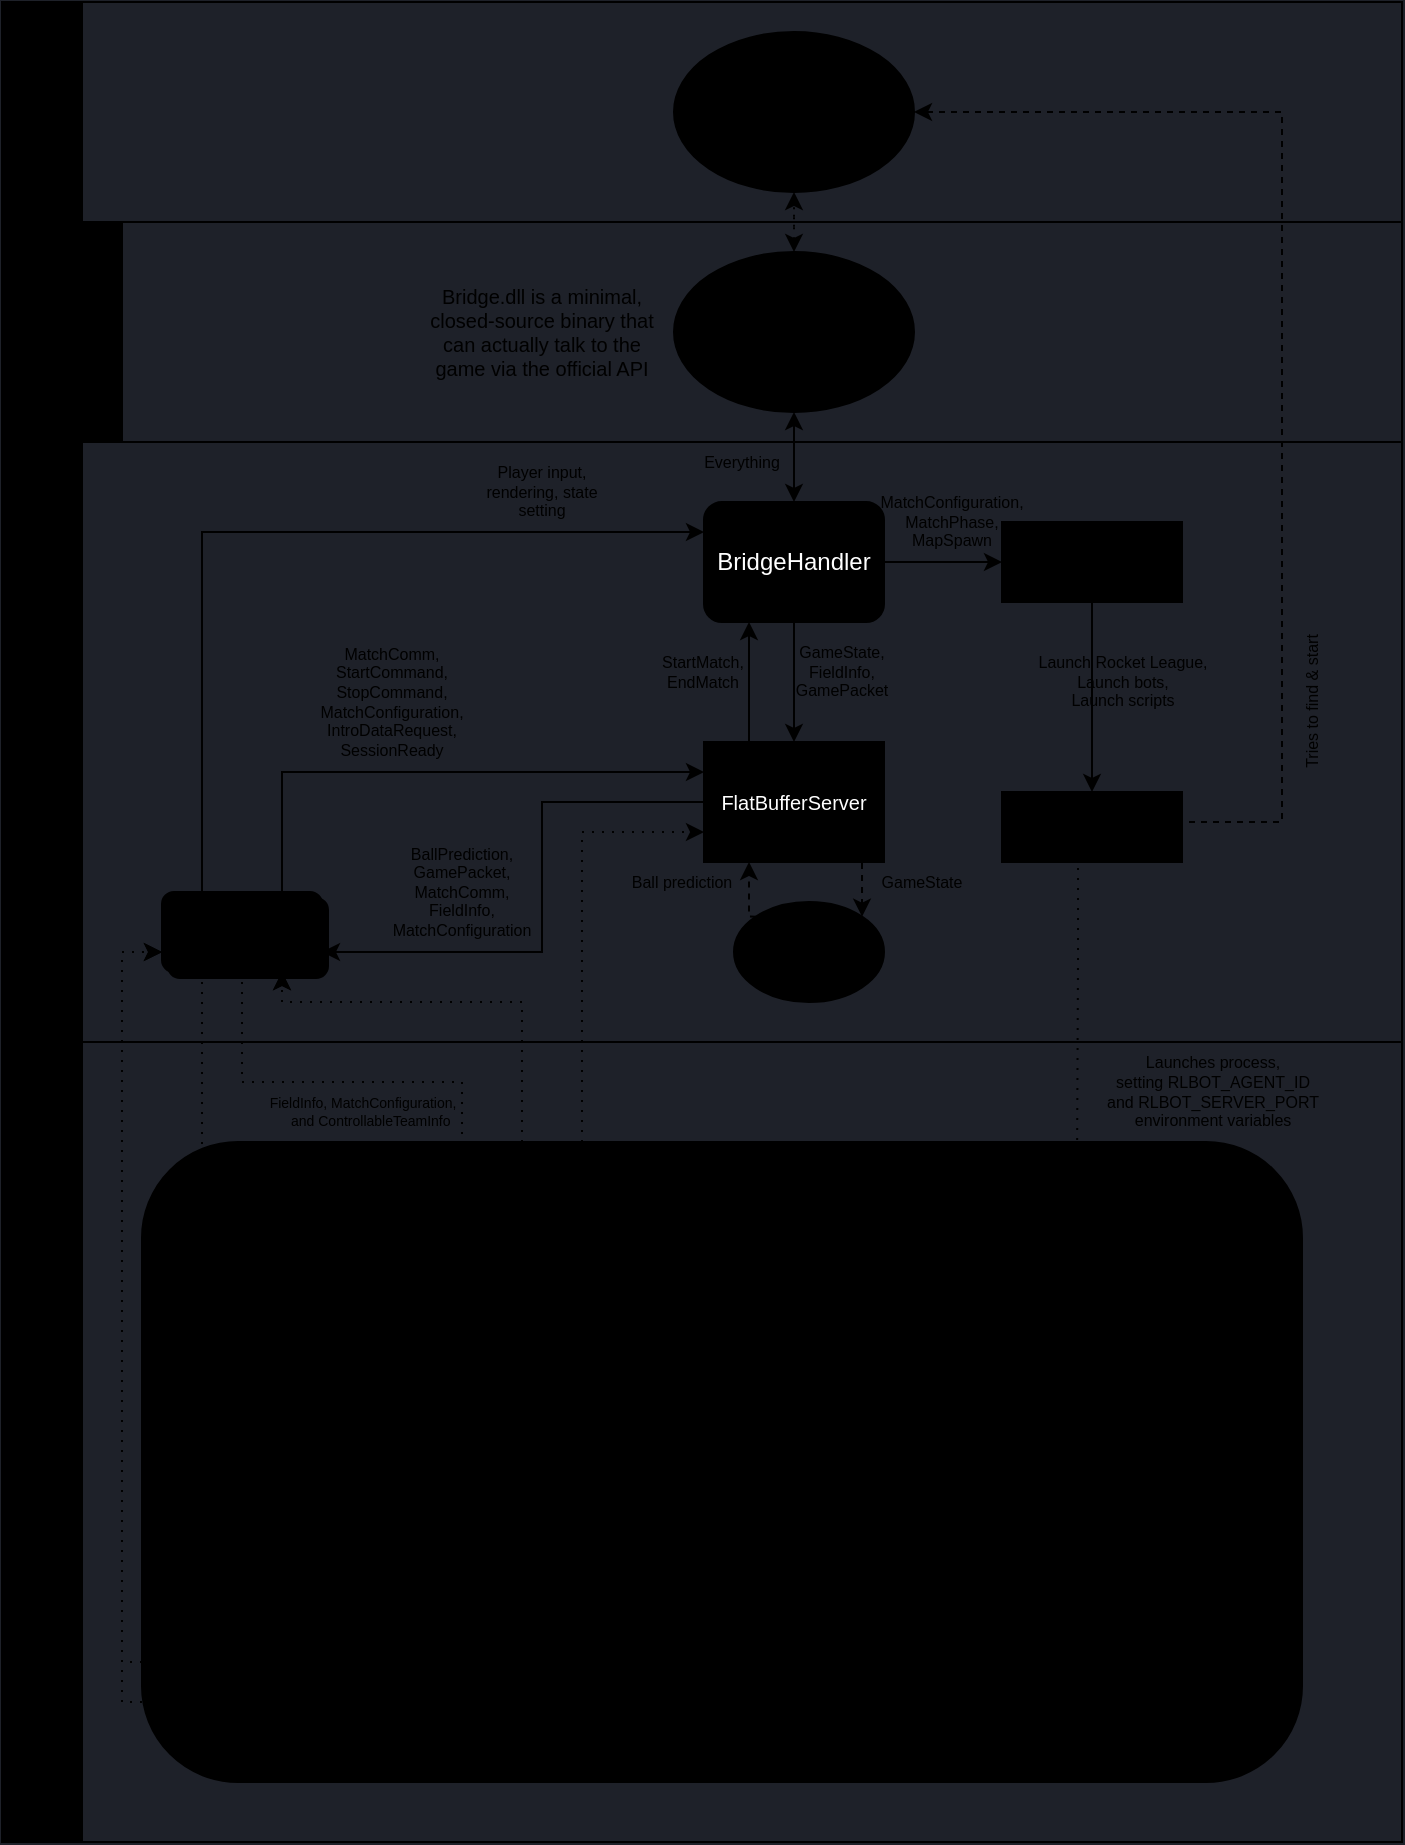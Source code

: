 <mxfile version="21.4.0" type="device">
  <diagram id="prtHgNgQTEPvFCAcTncT" name="Page-1">
    <mxGraphModel dx="1195" dy="628" grid="1" gridSize="10" guides="1" tooltips="1" connect="1" arrows="1" fold="1" page="1" pageScale="1" pageWidth="827" pageHeight="1169" background="#1E2129" math="0" shadow="0">
      <root>
        <mxCell id="0" />
        <mxCell id="1" parent="0" />
        <mxCell id="dNxyNK7c78bLwvsdeMH5-19" value="RLBot Architecture" style="swimlane;html=1;childLayout=stackLayout;resizeParent=1;resizeParentMax=0;horizontal=0;startSize=20;horizontalStack=0;shadow=0;glass=0;rounded=0;expand=1;labelBackgroundColor=none;fillColor=#000000;" parent="1" vertex="1">
          <mxGeometry x="80" y="80" width="700" height="920" as="geometry">
            <mxRectangle x="80" y="80" width="40" height="140" as="alternateBounds" />
          </mxGeometry>
        </mxCell>
        <mxCell id="CLRGthuXeoBNAiUQC_Zy-3" value="Rocket League" style="swimlane;html=1;startSize=20;horizontal=0;fillColor=#000000;" parent="dNxyNK7c78bLwvsdeMH5-19" vertex="1">
          <mxGeometry x="20" width="680" height="110" as="geometry" />
        </mxCell>
        <mxCell id="CLRGthuXeoBNAiUQC_Zy-4" value="Game" style="ellipse;whiteSpace=wrap;html=1;fillColor=#000000;" parent="CLRGthuXeoBNAiUQC_Zy-3" vertex="1">
          <mxGeometry x="316" y="15" width="120" height="80" as="geometry" />
        </mxCell>
        <mxCell id="dNxyNK7c78bLwvsdeMH5-20" value="RLBotServer" style="swimlane;html=1;startSize=20;horizontal=0;fillColor=#000000;" parent="dNxyNK7c78bLwvsdeMH5-19" vertex="1">
          <mxGeometry x="20" y="110" width="680" height="410" as="geometry" />
        </mxCell>
        <mxCell id="CLRGthuXeoBNAiUQC_Zy-10" value="&lt;font style=&quot;font-size: 8px;&quot;&gt;Everything&lt;/font&gt;" style="text;html=1;align=center;verticalAlign=middle;whiteSpace=wrap;rounded=0;fontSize=8;" parent="dNxyNK7c78bLwvsdeMH5-20" vertex="1">
          <mxGeometry x="320" y="105" width="60" height="30" as="geometry" />
        </mxCell>
        <mxCell id="CLRGthuXeoBNAiUQC_Zy-16" value="&lt;font style=&quot;font-size: 10px;&quot;&gt;rl_ball_sym&lt;/font&gt;" style="ellipse;whiteSpace=wrap;html=1;fillColor=#000000;" parent="dNxyNK7c78bLwvsdeMH5-20" vertex="1">
          <mxGeometry x="346" y="340" width="75" height="50" as="geometry" />
        </mxCell>
        <mxCell id="CLRGthuXeoBNAiUQC_Zy-18" value="GameState" style="text;html=1;align=center;verticalAlign=middle;whiteSpace=wrap;rounded=0;fontSize=8;" parent="dNxyNK7c78bLwvsdeMH5-20" vertex="1">
          <mxGeometry x="410" y="320" width="60" height="20" as="geometry" />
        </mxCell>
        <mxCell id="dNxyNK7c78bLwvsdeMH5-35" style="edgeStyle=orthogonalEdgeStyle;rounded=0;orthogonalLoop=1;jettySize=auto;html=1;endArrow=classic;endFill=1;" parent="dNxyNK7c78bLwvsdeMH5-20" edge="1">
          <mxGeometry relative="1" as="geometry">
            <mxPoint x="106" y="210" as="sourcePoint" />
            <mxPoint x="106" y="210" as="targetPoint" />
          </mxGeometry>
        </mxCell>
        <mxCell id="CLRGthuXeoBNAiUQC_Zy-11" style="edgeStyle=orthogonalEdgeStyle;rounded=0;orthogonalLoop=1;jettySize=auto;html=1;exitX=0.5;exitY=1;exitDx=0;exitDy=0;entryX=0.5;entryY=0;entryDx=0;entryDy=0;" parent="dNxyNK7c78bLwvsdeMH5-20" source="dNxyNK7c78bLwvsdeMH5-30" target="CLRGthuXeoBNAiUQC_Zy-9" edge="1">
          <mxGeometry relative="1" as="geometry" />
        </mxCell>
        <mxCell id="dNxyNK7c78bLwvsdeMH5-30" value="BridgeHandler" style="rounded=1;whiteSpace=wrap;html=1;fontFamily=Helvetica;fontSize=12;fontColor=#FFFFFF;align=center;fillColor=#000000;" parent="dNxyNK7c78bLwvsdeMH5-20" vertex="1">
          <mxGeometry x="331" y="140" width="90" height="60" as="geometry" />
        </mxCell>
        <mxCell id="CLRGthuXeoBNAiUQC_Zy-17" style="edgeStyle=orthogonalEdgeStyle;rounded=0;orthogonalLoop=1;jettySize=auto;html=1;exitX=0.75;exitY=1;exitDx=0;exitDy=0;entryX=1;entryY=0;entryDx=0;entryDy=0;dashed=1;" parent="dNxyNK7c78bLwvsdeMH5-20" source="CLRGthuXeoBNAiUQC_Zy-9" target="CLRGthuXeoBNAiUQC_Zy-16" edge="1">
          <mxGeometry relative="1" as="geometry">
            <mxPoint x="422.517" y="342.322" as="targetPoint" />
          </mxGeometry>
        </mxCell>
        <mxCell id="CLRGthuXeoBNAiUQC_Zy-27" style="edgeStyle=orthogonalEdgeStyle;rounded=0;orthogonalLoop=1;jettySize=auto;html=1;exitX=0;exitY=0.5;exitDx=0;exitDy=0;entryX=1;entryY=0.75;entryDx=0;entryDy=0;" parent="dNxyNK7c78bLwvsdeMH5-20" source="CLRGthuXeoBNAiUQC_Zy-9" target="CLRGthuXeoBNAiUQC_Zy-22" edge="1">
          <mxGeometry relative="1" as="geometry">
            <Array as="points">
              <mxPoint x="250" y="290" />
              <mxPoint x="250" y="365" />
            </Array>
          </mxGeometry>
        </mxCell>
        <mxCell id="CLRGthuXeoBNAiUQC_Zy-38" style="edgeStyle=orthogonalEdgeStyle;rounded=0;orthogonalLoop=1;jettySize=auto;html=1;exitX=1;exitY=0.5;exitDx=0;exitDy=0;entryX=0;entryY=0.5;entryDx=0;entryDy=0;" parent="dNxyNK7c78bLwvsdeMH5-20" source="dNxyNK7c78bLwvsdeMH5-30" target="CLRGthuXeoBNAiUQC_Zy-37" edge="1">
          <mxGeometry relative="1" as="geometry" />
        </mxCell>
        <mxCell id="CLRGthuXeoBNAiUQC_Zy-54" style="edgeStyle=orthogonalEdgeStyle;rounded=0;orthogonalLoop=1;jettySize=auto;html=1;exitX=0.25;exitY=0;exitDx=0;exitDy=0;entryX=0.25;entryY=1;entryDx=0;entryDy=0;" parent="dNxyNK7c78bLwvsdeMH5-20" source="CLRGthuXeoBNAiUQC_Zy-9" target="dNxyNK7c78bLwvsdeMH5-30" edge="1">
          <mxGeometry relative="1" as="geometry" />
        </mxCell>
        <mxCell id="CLRGthuXeoBNAiUQC_Zy-9" value="&lt;div style=&quot;font-size: 10px;&quot;&gt;FlatBufferServer&lt;/div&gt;" style="rounded=0;whiteSpace=wrap;html=1;fontFamily=Helvetica;fontSize=10;fontColor=#FFFFFF;align=center;fillColor=#000000;" parent="dNxyNK7c78bLwvsdeMH5-20" vertex="1">
          <mxGeometry x="331" y="260" width="90" height="60" as="geometry" />
        </mxCell>
        <mxCell id="CLRGthuXeoBNAiUQC_Zy-12" value="&lt;div&gt;GameState,&lt;/div&gt;&lt;div&gt;FieldInfo,&lt;/div&gt;&lt;div&gt;GamePacket&lt;/div&gt;" style="text;html=1;align=center;verticalAlign=middle;whiteSpace=wrap;rounded=0;fontSize=8;" parent="dNxyNK7c78bLwvsdeMH5-20" vertex="1">
          <mxGeometry x="370" y="210" width="60" height="30" as="geometry" />
        </mxCell>
        <mxCell id="CLRGthuXeoBNAiUQC_Zy-19" style="edgeStyle=orthogonalEdgeStyle;rounded=0;orthogonalLoop=1;jettySize=auto;html=1;exitX=0;exitY=0;exitDx=0;exitDy=0;entryX=0.25;entryY=1;entryDx=0;entryDy=0;dashed=1;" parent="dNxyNK7c78bLwvsdeMH5-20" source="CLRGthuXeoBNAiUQC_Zy-16" target="CLRGthuXeoBNAiUQC_Zy-9" edge="1">
          <mxGeometry relative="1" as="geometry">
            <mxPoint x="369.483" y="342.322" as="sourcePoint" />
          </mxGeometry>
        </mxCell>
        <mxCell id="CLRGthuXeoBNAiUQC_Zy-20" value="Ball prediction" style="text;html=1;align=center;verticalAlign=middle;whiteSpace=wrap;rounded=0;fontSize=8;" parent="dNxyNK7c78bLwvsdeMH5-20" vertex="1">
          <mxGeometry x="290" y="320" width="60" height="20" as="geometry" />
        </mxCell>
        <mxCell id="CLRGthuXeoBNAiUQC_Zy-21" value="" style="rounded=1;whiteSpace=wrap;html=1;fontSize=8;fillColor=#000000;" parent="dNxyNK7c78bLwvsdeMH5-20" vertex="1">
          <mxGeometry x="63" y="338" width="80" height="40" as="geometry" />
        </mxCell>
        <mxCell id="CLRGthuXeoBNAiUQC_Zy-31" style="edgeStyle=orthogonalEdgeStyle;rounded=0;orthogonalLoop=1;jettySize=auto;html=1;exitX=0.25;exitY=0;exitDx=0;exitDy=0;entryX=0;entryY=0.25;entryDx=0;entryDy=0;" parent="dNxyNK7c78bLwvsdeMH5-20" source="CLRGthuXeoBNAiUQC_Zy-22" target="dNxyNK7c78bLwvsdeMH5-30" edge="1">
          <mxGeometry relative="1" as="geometry">
            <Array as="points">
              <mxPoint x="80" y="155" />
            </Array>
          </mxGeometry>
        </mxCell>
        <mxCell id="CLRGthuXeoBNAiUQC_Zy-33" style="edgeStyle=orthogonalEdgeStyle;rounded=0;orthogonalLoop=1;jettySize=auto;html=1;exitX=0.75;exitY=0;exitDx=0;exitDy=0;entryX=0;entryY=0.25;entryDx=0;entryDy=0;" parent="dNxyNK7c78bLwvsdeMH5-20" source="CLRGthuXeoBNAiUQC_Zy-22" target="CLRGthuXeoBNAiUQC_Zy-9" edge="1">
          <mxGeometry relative="1" as="geometry">
            <mxPoint x="310" y="260" as="targetPoint" />
          </mxGeometry>
        </mxCell>
        <mxCell id="CLRGthuXeoBNAiUQC_Zy-22" value="FlatBufferSession" style="rounded=1;whiteSpace=wrap;html=1;fontSize=8;fillColor=#000000;" parent="dNxyNK7c78bLwvsdeMH5-20" vertex="1">
          <mxGeometry x="60" y="335" width="80" height="40" as="geometry" />
        </mxCell>
        <mxCell id="CLRGthuXeoBNAiUQC_Zy-29" value="&lt;div&gt;BallPrediction, GamePacket,&lt;/div&gt;&lt;div&gt;MatchComm,&lt;/div&gt;&lt;div&gt;FieldInfo,&lt;/div&gt;&lt;div&gt;MatchConfiguration&lt;/div&gt;" style="text;html=1;align=center;verticalAlign=middle;whiteSpace=wrap;rounded=0;fontSize=8;" parent="dNxyNK7c78bLwvsdeMH5-20" vertex="1">
          <mxGeometry x="180" y="310" width="60" height="50" as="geometry" />
        </mxCell>
        <mxCell id="CLRGthuXeoBNAiUQC_Zy-32" value="&lt;div&gt;Player input,&lt;/div&gt;&lt;div&gt;rendering, state setting&lt;br&gt;&lt;/div&gt;" style="text;html=1;align=center;verticalAlign=middle;whiteSpace=wrap;rounded=0;fontSize=8;" parent="dNxyNK7c78bLwvsdeMH5-20" vertex="1">
          <mxGeometry x="220" y="120" width="60" height="30" as="geometry" />
        </mxCell>
        <mxCell id="jAbWXB7Tp562FeIo0RyR-3" style="edgeStyle=orthogonalEdgeStyle;rounded=0;orthogonalLoop=1;jettySize=auto;html=1;exitX=0.5;exitY=1;exitDx=0;exitDy=0;entryX=0.5;entryY=0;entryDx=0;entryDy=0;" parent="dNxyNK7c78bLwvsdeMH5-20" source="CLRGthuXeoBNAiUQC_Zy-37" target="CLRGthuXeoBNAiUQC_Zy-48" edge="1">
          <mxGeometry relative="1" as="geometry">
            <Array as="points">
              <mxPoint x="525" y="220" />
              <mxPoint x="525" y="220" />
            </Array>
          </mxGeometry>
        </mxCell>
        <mxCell id="CLRGthuXeoBNAiUQC_Zy-37" value="&lt;font size=&quot;1&quot;&gt;MatchStarter&lt;/font&gt;" style="rounded=0;whiteSpace=wrap;html=1;fillColor=#000000;" parent="dNxyNK7c78bLwvsdeMH5-20" vertex="1">
          <mxGeometry x="480" y="150" width="90" height="40" as="geometry" />
        </mxCell>
        <mxCell id="CLRGthuXeoBNAiUQC_Zy-39" value="&lt;div style=&quot;font-size: 8px;&quot;&gt;MatchConfiguration,&lt;/div&gt;&lt;div style=&quot;font-size: 8px;&quot;&gt;MatchPhase,&lt;/div&gt;&lt;div style=&quot;font-size: 8px;&quot;&gt;MapSpawn&lt;br style=&quot;font-size: 8px;&quot;&gt;&lt;/div&gt;" style="text;html=1;align=center;verticalAlign=middle;whiteSpace=wrap;rounded=0;fontSize=8;" parent="dNxyNK7c78bLwvsdeMH5-20" vertex="1">
          <mxGeometry x="425" y="135" width="60" height="30" as="geometry" />
        </mxCell>
        <mxCell id="CLRGthuXeoBNAiUQC_Zy-48" value="&lt;font size=&quot;1&quot;&gt;LaunchManager&lt;/font&gt;" style="rounded=0;whiteSpace=wrap;html=1;fillColor=#000000;" parent="dNxyNK7c78bLwvsdeMH5-20" vertex="1">
          <mxGeometry x="480" y="285" width="90" height="35" as="geometry" />
        </mxCell>
        <mxCell id="CLRGthuXeoBNAiUQC_Zy-50" value="&lt;div style=&quot;font-size: 8px;&quot;&gt;&lt;font style=&quot;font-size: 8px;&quot;&gt;Launch Rocket League,&lt;/font&gt;&lt;/div&gt;&lt;div style=&quot;font-size: 8px;&quot;&gt;&lt;font style=&quot;font-size: 8px;&quot;&gt;Launch bots,&lt;/font&gt;&lt;/div&gt;&lt;div style=&quot;font-size: 8px;&quot;&gt;&lt;font style=&quot;font-size: 8px;&quot;&gt;Launch scripts&lt;br style=&quot;font-size: 8px;&quot;&gt;&lt;/font&gt;&lt;/div&gt;" style="text;html=1;align=center;verticalAlign=middle;resizable=0;points=[];autosize=1;strokeColor=none;fillColor=none;fontSize=8;" parent="dNxyNK7c78bLwvsdeMH5-20" vertex="1">
          <mxGeometry x="485" y="210" width="110" height="40" as="geometry" />
        </mxCell>
        <mxCell id="CLRGthuXeoBNAiUQC_Zy-53" value="Tries to find &amp;amp; start" style="text;html=1;align=center;verticalAlign=middle;resizable=0;points=[];autosize=1;strokeColor=none;fillColor=none;fontSize=8;rotation=270;" parent="dNxyNK7c78bLwvsdeMH5-20" vertex="1">
          <mxGeometry x="590" y="230" width="90" height="20" as="geometry" />
        </mxCell>
        <mxCell id="CLRGthuXeoBNAiUQC_Zy-55" value="StartMatch,&lt;br&gt;EndMatch" style="text;html=1;align=center;verticalAlign=middle;resizable=0;points=[];autosize=1;strokeColor=none;fillColor=none;fontSize=8;" parent="dNxyNK7c78bLwvsdeMH5-20" vertex="1">
          <mxGeometry x="300" y="210" width="60" height="30" as="geometry" />
        </mxCell>
        <mxCell id="CLRGthuXeoBNAiUQC_Zy-35" value="&lt;div style=&quot;font-size: 8px;&quot;&gt;&lt;font style=&quot;font-size: 8px;&quot;&gt;MatchComm,&lt;/font&gt;&lt;/div&gt;&lt;div style=&quot;font-size: 8px;&quot;&gt;&lt;font style=&quot;font-size: 8px;&quot;&gt;StartCommand,&lt;/font&gt;&lt;/div&gt;&lt;div style=&quot;font-size: 8px;&quot;&gt;&lt;font style=&quot;font-size: 8px;&quot;&gt;StopCommand,&lt;/font&gt;&lt;/div&gt;&lt;div style=&quot;font-size: 8px;&quot;&gt;&lt;font style=&quot;font-size: 8px;&quot;&gt;MatchConfiguration,&lt;/font&gt;&lt;/div&gt;&lt;div style=&quot;font-size: 8px;&quot;&gt;&lt;font style=&quot;font-size: 8px;&quot;&gt;IntroDataRequest,&lt;/font&gt;&lt;/div&gt;&lt;div style=&quot;font-size: 8px;&quot;&gt;&lt;font style=&quot;font-size: 8px;&quot;&gt;SessionReady&lt;br&gt;&lt;/font&gt;&lt;/div&gt;" style="text;html=1;align=center;verticalAlign=middle;whiteSpace=wrap;rounded=0;" parent="dNxyNK7c78bLwvsdeMH5-20" vertex="1">
          <mxGeometry x="140" y="210" width="70" height="60" as="geometry" />
        </mxCell>
        <mxCell id="CLRGthuXeoBNAiUQC_Zy-2" value="Bridge" style="swimlane;html=1;startSize=20;horizontal=0;fillColor=#000000;" parent="dNxyNK7c78bLwvsdeMH5-20" vertex="1">
          <mxGeometry x="20" width="660" height="110" as="geometry" />
        </mxCell>
        <mxCell id="CLRGthuXeoBNAiUQC_Zy-5" value="Bridge.dll" style="ellipse;whiteSpace=wrap;html=1;fillColor=#000000;" parent="CLRGthuXeoBNAiUQC_Zy-2" vertex="1">
          <mxGeometry x="296" y="15" width="120" height="80" as="geometry" />
        </mxCell>
        <mxCell id="CLRGthuXeoBNAiUQC_Zy-15" value="Bridge.dll is a minimal, closed-source binary that can actually talk to the game via the official API" style="text;html=1;align=center;verticalAlign=middle;whiteSpace=wrap;rounded=0;fontSize=10;" parent="CLRGthuXeoBNAiUQC_Zy-2" vertex="1">
          <mxGeometry x="170" y="17.5" width="120" height="75" as="geometry" />
        </mxCell>
        <mxCell id="CLRGthuXeoBNAiUQC_Zy-7" style="edgeStyle=orthogonalEdgeStyle;rounded=0;orthogonalLoop=1;jettySize=auto;html=1;entryX=0.5;entryY=1;entryDx=0;entryDy=0;startArrow=classic;startFill=1;" parent="dNxyNK7c78bLwvsdeMH5-20" source="dNxyNK7c78bLwvsdeMH5-30" target="CLRGthuXeoBNAiUQC_Zy-5" edge="1">
          <mxGeometry relative="1" as="geometry" />
        </mxCell>
        <mxCell id="CLRGthuXeoBNAiUQC_Zy-6" style="edgeStyle=orthogonalEdgeStyle;rounded=0;orthogonalLoop=1;jettySize=auto;html=1;entryX=0.5;entryY=1;entryDx=0;entryDy=0;startArrow=classic;startFill=1;dashed=1;dashPattern=1 4;" parent="dNxyNK7c78bLwvsdeMH5-19" source="CLRGthuXeoBNAiUQC_Zy-5" target="CLRGthuXeoBNAiUQC_Zy-4" edge="1">
          <mxGeometry relative="1" as="geometry" />
        </mxCell>
        <mxCell id="CLRGthuXeoBNAiUQC_Zy-52" style="edgeStyle=orthogonalEdgeStyle;rounded=0;orthogonalLoop=1;jettySize=auto;html=1;entryX=1;entryY=0.5;entryDx=0;entryDy=0;dashed=1;exitX=1;exitY=0.5;exitDx=0;exitDy=0;" parent="dNxyNK7c78bLwvsdeMH5-19" source="CLRGthuXeoBNAiUQC_Zy-48" target="CLRGthuXeoBNAiUQC_Zy-4" edge="1">
          <mxGeometry relative="1" as="geometry">
            <Array as="points">
              <mxPoint x="590" y="410" />
              <mxPoint x="640" y="410" />
              <mxPoint x="640" y="55" />
            </Array>
          </mxGeometry>
        </mxCell>
        <mxCell id="GUashX9AXOHHXYb3uWEm-1" value="Language intnerface" style="swimlane;html=1;startSize=20;horizontal=0;fillColor=#000000;" parent="dNxyNK7c78bLwvsdeMH5-19" vertex="1">
          <mxGeometry x="20" y="520" width="680" height="400" as="geometry">
            <mxRectangle x="20" y="120" width="430" height="30" as="alternateBounds" />
          </mxGeometry>
        </mxCell>
        <mxCell id="CLRGthuXeoBNAiUQC_Zy-56" value="" style="rounded=1;whiteSpace=wrap;html=1;fillColor=#000000;" parent="GUashX9AXOHHXYb3uWEm-1" vertex="1">
          <mxGeometry x="50" y="50" width="580" height="320" as="geometry" />
        </mxCell>
        <mxCell id="CLRGthuXeoBNAiUQC_Zy-57" value="&lt;div style=&quot;font-size: 8px;&quot;&gt;Launches process,&lt;/div&gt;&lt;div style=&quot;font-size: 8px;&quot;&gt;setting RLBOT_AGENT_ID&lt;/div&gt;&lt;div style=&quot;font-size: 8px;&quot;&gt;and RLBOT_SERVER_PORT&lt;/div&gt;&lt;div style=&quot;font-size: 8px;&quot;&gt;environment variables&lt;br style=&quot;font-size: 8px;&quot;&gt;&lt;/div&gt;" style="text;html=1;align=center;verticalAlign=middle;resizable=0;points=[];autosize=1;strokeColor=none;fillColor=none;fontSize=8;" parent="GUashX9AXOHHXYb3uWEm-1" vertex="1">
          <mxGeometry x="520" width="130" height="50" as="geometry" />
        </mxCell>
        <mxCell id="CLRGthuXeoBNAiUQC_Zy-62" value="Steps to initialize connection" style="swimlane;fontStyle=0;childLayout=stackLayout;horizontal=1;startSize=20;horizontalStack=0;resizeParent=1;resizeParentMax=0;resizeLast=0;collapsible=1;marginBottom=0;whiteSpace=wrap;html=1;fontSize=10;fillColor=#000000;" parent="GUashX9AXOHHXYb3uWEm-1" vertex="1">
          <mxGeometry x="300" y="65" width="290" height="180" as="geometry">
            <mxRectangle x="300" y="80" width="170" height="30" as="alternateBounds" />
          </mxGeometry>
        </mxCell>
        <mxCell id="CLRGthuXeoBNAiUQC_Zy-66" value="Boot" style="text;strokeColor=none;fillColor=none;align=left;verticalAlign=middle;spacingLeft=4;spacingRight=4;overflow=hidden;points=[[0,0.5],[1,0.5]];portConstraint=eastwest;rotatable=0;whiteSpace=wrap;html=1;fontSize=6;" parent="CLRGthuXeoBNAiUQC_Zy-62" vertex="1">
          <mxGeometry y="20" width="290" height="20" as="geometry" />
        </mxCell>
        <mxCell id="CLRGthuXeoBNAiUQC_Zy-63" value="&lt;div style=&quot;font-size: 6px;&quot;&gt;Connects to RLBotServer through 127.0.0.1 with the port from RLBOT_SERVER_PORT&lt;br style=&quot;font-size: 6px;&quot;&gt;&lt;/div&gt;" style="text;strokeColor=none;fillColor=none;align=left;verticalAlign=middle;spacingLeft=4;spacingRight=4;overflow=hidden;points=[[0,0.5],[1,0.5]];portConstraint=eastwest;rotatable=0;whiteSpace=wrap;html=1;fontSize=6;" parent="CLRGthuXeoBNAiUQC_Zy-62" vertex="1">
          <mxGeometry y="40" width="290" height="20" as="geometry" />
        </mxCell>
        <mxCell id="CLRGthuXeoBNAiUQC_Zy-64" value="Send ConnectionSettings, for bots &amp;amp; scripts close_after_match should be true to not become zombie processes" style="text;strokeColor=none;fillColor=none;align=left;verticalAlign=middle;spacingLeft=4;spacingRight=4;overflow=hidden;points=[[0,0.5],[1,0.5]];portConstraint=eastwest;rotatable=0;whiteSpace=wrap;html=1;fontSize=6;" parent="CLRGthuXeoBNAiUQC_Zy-62" vertex="1">
          <mxGeometry y="60" width="290" height="20" as="geometry" />
        </mxCell>
        <mxCell id="CLRGthuXeoBNAiUQC_Zy-65" value="Wait for match information" style="text;strokeColor=none;fillColor=none;align=left;verticalAlign=middle;spacingLeft=4;spacingRight=4;overflow=hidden;points=[[0,0.5],[1,0.5]];portConstraint=eastwest;rotatable=0;whiteSpace=wrap;html=1;fontSize=6;" parent="CLRGthuXeoBNAiUQC_Zy-62" vertex="1">
          <mxGeometry y="80" width="290" height="20" as="geometry" />
        </mxCell>
        <mxCell id="CLRGthuXeoBNAiUQC_Zy-69" value="Using your spawn id(s), your name can be figured out from MatchConfiguration." style="text;strokeColor=none;fillColor=none;align=left;verticalAlign=middle;spacingLeft=4;spacingRight=4;overflow=hidden;points=[[0,0.5],[1,0.5]];portConstraint=eastwest;rotatable=0;whiteSpace=wrap;html=1;fontSize=6;" parent="CLRGthuXeoBNAiUQC_Zy-62" vertex="1">
          <mxGeometry y="100" width="290" height="20" as="geometry" />
        </mxCell>
        <mxCell id="CLRGthuXeoBNAiUQC_Zy-68" value="In Python, `initialize` is called to let processes send loadouts and in do general heavy initialization depended on the info obtained above" style="text;strokeColor=none;fillColor=none;align=left;verticalAlign=middle;spacingLeft=4;spacingRight=4;overflow=hidden;points=[[0,0.5],[1,0.5]];portConstraint=eastwest;rotatable=0;whiteSpace=wrap;html=1;fontSize=6;" parent="CLRGthuXeoBNAiUQC_Zy-62" vertex="1">
          <mxGeometry y="120" width="290" height="20" as="geometry" />
        </mxCell>
        <mxCell id="CLRGthuXeoBNAiUQC_Zy-67" value="Send InitComplete" style="text;strokeColor=none;fillColor=none;align=left;verticalAlign=middle;spacingLeft=4;spacingRight=4;overflow=hidden;points=[[0,0.5],[1,0.5]];portConstraint=eastwest;rotatable=0;whiteSpace=wrap;html=1;fontSize=6;" parent="CLRGthuXeoBNAiUQC_Zy-62" vertex="1">
          <mxGeometry y="140" width="290" height="20" as="geometry" />
        </mxCell>
        <mxCell id="CLRGthuXeoBNAiUQC_Zy-72" value="Enter main loop" style="text;strokeColor=none;fillColor=none;align=left;verticalAlign=middle;spacingLeft=4;spacingRight=4;overflow=hidden;points=[[0,0.5],[1,0.5]];portConstraint=eastwest;rotatable=0;whiteSpace=wrap;html=1;fontSize=6;" parent="CLRGthuXeoBNAiUQC_Zy-62" vertex="1">
          <mxGeometry y="160" width="290" height="20" as="geometry" />
        </mxCell>
        <mxCell id="CLRGthuXeoBNAiUQC_Zy-71" value="&lt;div style=&quot;font-size: 7px;&quot;&gt;FieldInfo, MatchConfiguration,&lt;/div&gt;&lt;div style=&quot;font-size: 7px;&quot;&gt;&amp;nbsp;&amp;nbsp;&amp;nbsp; and ControllableTeamInfo&lt;/div&gt;" style="text;html=1;align=center;verticalAlign=middle;resizable=0;points=[];autosize=1;strokeColor=none;fillColor=none;fontSize=7;" parent="GUashX9AXOHHXYb3uWEm-1" vertex="1">
          <mxGeometry x="100" y="20" width="120" height="30" as="geometry" />
        </mxCell>
        <mxCell id="CLRGthuXeoBNAiUQC_Zy-85" value="Main loop" style="swimlane;fontStyle=0;childLayout=stackLayout;horizontal=1;startSize=20;horizontalStack=0;resizeParent=1;resizeParentMax=0;resizeLast=0;collapsible=1;marginBottom=0;whiteSpace=wrap;html=1;fontSize=10;fillColor=#000000;" parent="GUashX9AXOHHXYb3uWEm-1" vertex="1">
          <mxGeometry x="110" y="260" width="210" height="80" as="geometry">
            <mxRectangle x="300" y="80" width="170" height="30" as="alternateBounds" />
          </mxGeometry>
        </mxCell>
        <mxCell id="CLRGthuXeoBNAiUQC_Zy-86" value="Wait for BallPrediction &amp;amp; GameTickPacket (ball pred will always be first)" style="text;strokeColor=none;fillColor=none;align=left;verticalAlign=middle;spacingLeft=4;spacingRight=4;overflow=hidden;points=[[0,0.5],[1,0.5]];portConstraint=eastwest;rotatable=0;whiteSpace=wrap;html=1;fontSize=6;" parent="CLRGthuXeoBNAiUQC_Zy-85" vertex="1">
          <mxGeometry y="20" width="210" height="20" as="geometry" />
        </mxCell>
        <mxCell id="CLRGthuXeoBNAiUQC_Zy-96" value="(Optional) calculate &amp;amp; send renders, game state sets, match comms, etc" style="text;strokeColor=none;fillColor=none;align=left;verticalAlign=middle;spacingLeft=4;spacingRight=4;overflow=hidden;points=[[0,0.5],[1,0.5]];portConstraint=eastwest;rotatable=0;whiteSpace=wrap;html=1;fontSize=6;" parent="CLRGthuXeoBNAiUQC_Zy-85" vertex="1">
          <mxGeometry y="40" width="210" height="20" as="geometry" />
        </mxCell>
        <mxCell id="CLRGthuXeoBNAiUQC_Zy-98" value="Calculate &amp;amp; send player input" style="text;strokeColor=none;fillColor=none;align=left;verticalAlign=middle;spacingLeft=4;spacingRight=4;overflow=hidden;points=[[0,0.5],[1,0.5]];portConstraint=eastwest;rotatable=0;whiteSpace=wrap;html=1;fontSize=6;" parent="CLRGthuXeoBNAiUQC_Zy-85" vertex="1">
          <mxGeometry y="60" width="210" height="20" as="geometry" />
        </mxCell>
        <mxCell id="CLRGthuXeoBNAiUQC_Zy-95" style="edgeStyle=orthogonalEdgeStyle;rounded=0;orthogonalLoop=1;jettySize=auto;html=1;entryX=0.5;entryY=0;entryDx=0;entryDy=0;" parent="GUashX9AXOHHXYb3uWEm-1" source="CLRGthuXeoBNAiUQC_Zy-72" target="CLRGthuXeoBNAiUQC_Zy-85" edge="1">
          <mxGeometry relative="1" as="geometry" />
        </mxCell>
        <mxCell id="CLRGthuXeoBNAiUQC_Zy-58" style="edgeStyle=orthogonalEdgeStyle;rounded=0;orthogonalLoop=1;jettySize=auto;html=1;exitX=0.5;exitY=1;exitDx=0;exitDy=0;entryX=0.75;entryY=0;entryDx=0;entryDy=0;dashed=1;dashPattern=1 4;" parent="dNxyNK7c78bLwvsdeMH5-19" source="CLRGthuXeoBNAiUQC_Zy-48" target="CLRGthuXeoBNAiUQC_Zy-62" edge="1">
          <mxGeometry relative="1" as="geometry">
            <Array as="points">
              <mxPoint x="538" y="480" />
              <mxPoint x="538" y="532" />
            </Array>
          </mxGeometry>
        </mxCell>
        <mxCell id="CLRGthuXeoBNAiUQC_Zy-59" style="edgeStyle=orthogonalEdgeStyle;rounded=0;orthogonalLoop=1;jettySize=auto;html=1;exitX=0;exitY=0.5;exitDx=0;exitDy=0;entryX=0;entryY=0.75;entryDx=0;entryDy=0;dashed=1;dashPattern=1 4;" parent="dNxyNK7c78bLwvsdeMH5-19" source="CLRGthuXeoBNAiUQC_Zy-63" target="CLRGthuXeoBNAiUQC_Zy-9" edge="1">
          <mxGeometry relative="1" as="geometry">
            <Array as="points">
              <mxPoint x="290" y="635" />
              <mxPoint x="290" y="415" />
            </Array>
          </mxGeometry>
        </mxCell>
        <mxCell id="CLRGthuXeoBNAiUQC_Zy-70" style="edgeStyle=orthogonalEdgeStyle;rounded=0;orthogonalLoop=1;jettySize=auto;html=1;exitX=0.5;exitY=1;exitDx=0;exitDy=0;entryX=0;entryY=0.5;entryDx=0;entryDy=0;dashed=1;dashPattern=1 4;" parent="dNxyNK7c78bLwvsdeMH5-19" source="CLRGthuXeoBNAiUQC_Zy-22" target="CLRGthuXeoBNAiUQC_Zy-65" edge="1">
          <mxGeometry relative="1" as="geometry">
            <Array as="points">
              <mxPoint x="120" y="540" />
              <mxPoint x="230" y="540" />
              <mxPoint x="230" y="675" />
            </Array>
          </mxGeometry>
        </mxCell>
        <mxCell id="CLRGthuXeoBNAiUQC_Zy-75" style="edgeStyle=orthogonalEdgeStyle;rounded=0;orthogonalLoop=1;jettySize=auto;html=1;exitX=0;exitY=0.5;exitDx=0;exitDy=0;entryX=0.75;entryY=1;entryDx=0;entryDy=0;dashed=1;dashPattern=1 4;" parent="dNxyNK7c78bLwvsdeMH5-19" source="CLRGthuXeoBNAiUQC_Zy-67" target="CLRGthuXeoBNAiUQC_Zy-22" edge="1">
          <mxGeometry relative="1" as="geometry">
            <mxPoint x="100" y="490" as="targetPoint" />
            <Array as="points">
              <mxPoint x="260" y="735" />
              <mxPoint x="260" y="500" />
              <mxPoint x="140" y="500" />
            </Array>
          </mxGeometry>
        </mxCell>
        <mxCell id="CLRGthuXeoBNAiUQC_Zy-76" style="edgeStyle=orthogonalEdgeStyle;rounded=0;orthogonalLoop=1;jettySize=auto;html=1;exitX=0;exitY=0.5;exitDx=0;exitDy=0;entryX=0.75;entryY=1;entryDx=0;entryDy=0;dashed=1;dashPattern=1 4;" parent="dNxyNK7c78bLwvsdeMH5-19" source="CLRGthuXeoBNAiUQC_Zy-64" target="CLRGthuXeoBNAiUQC_Zy-22" edge="1">
          <mxGeometry relative="1" as="geometry">
            <Array as="points">
              <mxPoint x="260" y="655" />
              <mxPoint x="260" y="500" />
              <mxPoint x="140" y="500" />
            </Array>
          </mxGeometry>
        </mxCell>
        <mxCell id="CLRGthuXeoBNAiUQC_Zy-101" style="edgeStyle=orthogonalEdgeStyle;rounded=0;orthogonalLoop=1;jettySize=auto;html=1;exitX=0.5;exitY=1;exitDx=0;exitDy=0;entryX=0;entryY=0.5;entryDx=0;entryDy=0;dashed=1;dashPattern=1 4;" parent="dNxyNK7c78bLwvsdeMH5-19" source="CLRGthuXeoBNAiUQC_Zy-22" target="CLRGthuXeoBNAiUQC_Zy-86" edge="1">
          <mxGeometry relative="1" as="geometry">
            <Array as="points">
              <mxPoint x="100" y="485" />
              <mxPoint x="100" y="810" />
            </Array>
          </mxGeometry>
        </mxCell>
        <mxCell id="CLRGthuXeoBNAiUQC_Zy-105" style="edgeStyle=orthogonalEdgeStyle;rounded=0;orthogonalLoop=1;jettySize=auto;html=1;entryX=0;entryY=0.75;entryDx=0;entryDy=0;dashed=1;dashPattern=1 4;exitX=0;exitY=0.5;exitDx=0;exitDy=0;" parent="dNxyNK7c78bLwvsdeMH5-19" source="CLRGthuXeoBNAiUQC_Zy-96" target="CLRGthuXeoBNAiUQC_Zy-22" edge="1">
          <mxGeometry relative="1" as="geometry" />
        </mxCell>
        <mxCell id="CLRGthuXeoBNAiUQC_Zy-106" style="edgeStyle=orthogonalEdgeStyle;rounded=0;orthogonalLoop=1;jettySize=auto;html=1;entryX=0;entryY=0.75;entryDx=0;entryDy=0;dashed=1;dashPattern=1 4;exitX=0;exitY=0.5;exitDx=0;exitDy=0;" parent="dNxyNK7c78bLwvsdeMH5-19" source="CLRGthuXeoBNAiUQC_Zy-98" target="CLRGthuXeoBNAiUQC_Zy-22" edge="1">
          <mxGeometry relative="1" as="geometry">
            <Array as="points">
              <mxPoint x="60" y="850" />
              <mxPoint x="60" y="475" />
            </Array>
          </mxGeometry>
        </mxCell>
      </root>
    </mxGraphModel>
  </diagram>
</mxfile>
